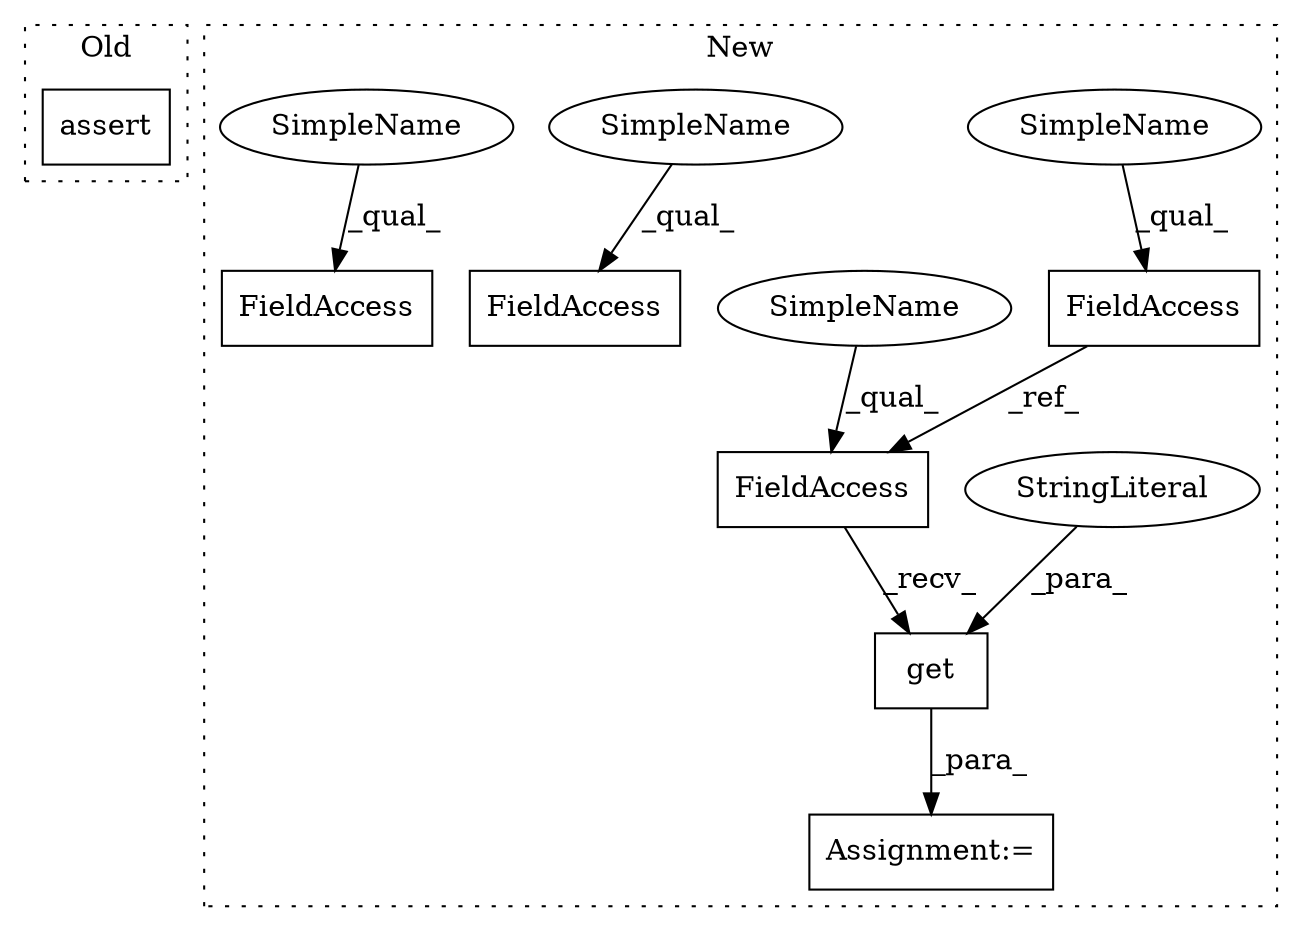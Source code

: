 digraph G {
subgraph cluster0 {
1 [label="assert" a="6" s="1025" l="7" shape="box"];
label = "Old";
style="dotted";
}
subgraph cluster1 {
2 [label="get" a="32" s="9372,9387" l="4,1" shape="box"];
3 [label="Assignment:=" a="7" s="9358" l="1" shape="box"];
4 [label="StringLiteral" a="45" s="9376" l="11" shape="ellipse"];
5 [label="FieldAccess" a="22" s="9185" l="12" shape="box"];
6 [label="FieldAccess" a="22" s="9227" l="11" shape="box"];
7 [label="FieldAccess" a="22" s="9323" l="10" shape="box"];
8 [label="FieldAccess" a="22" s="9359" l="12" shape="box"];
9 [label="SimpleName" a="42" s="9185" l="4" shape="ellipse"];
10 [label="SimpleName" a="42" s="9359" l="4" shape="ellipse"];
11 [label="SimpleName" a="42" s="9323" l="4" shape="ellipse"];
12 [label="SimpleName" a="42" s="9227" l="4" shape="ellipse"];
label = "New";
style="dotted";
}
2 -> 3 [label="_para_"];
4 -> 2 [label="_para_"];
5 -> 8 [label="_ref_"];
8 -> 2 [label="_recv_"];
9 -> 5 [label="_qual_"];
10 -> 8 [label="_qual_"];
11 -> 7 [label="_qual_"];
12 -> 6 [label="_qual_"];
}